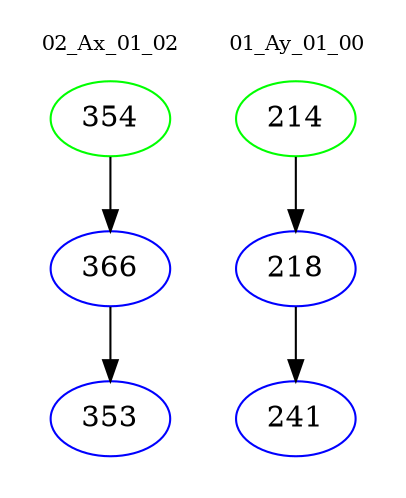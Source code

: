 digraph{
subgraph cluster_0 {
color = white
label = "02_Ax_01_02";
fontsize=10;
T0_354 [label="354", color="green"]
T0_354 -> T0_366 [color="black"]
T0_366 [label="366", color="blue"]
T0_366 -> T0_353 [color="black"]
T0_353 [label="353", color="blue"]
}
subgraph cluster_1 {
color = white
label = "01_Ay_01_00";
fontsize=10;
T1_214 [label="214", color="green"]
T1_214 -> T1_218 [color="black"]
T1_218 [label="218", color="blue"]
T1_218 -> T1_241 [color="black"]
T1_241 [label="241", color="blue"]
}
}
